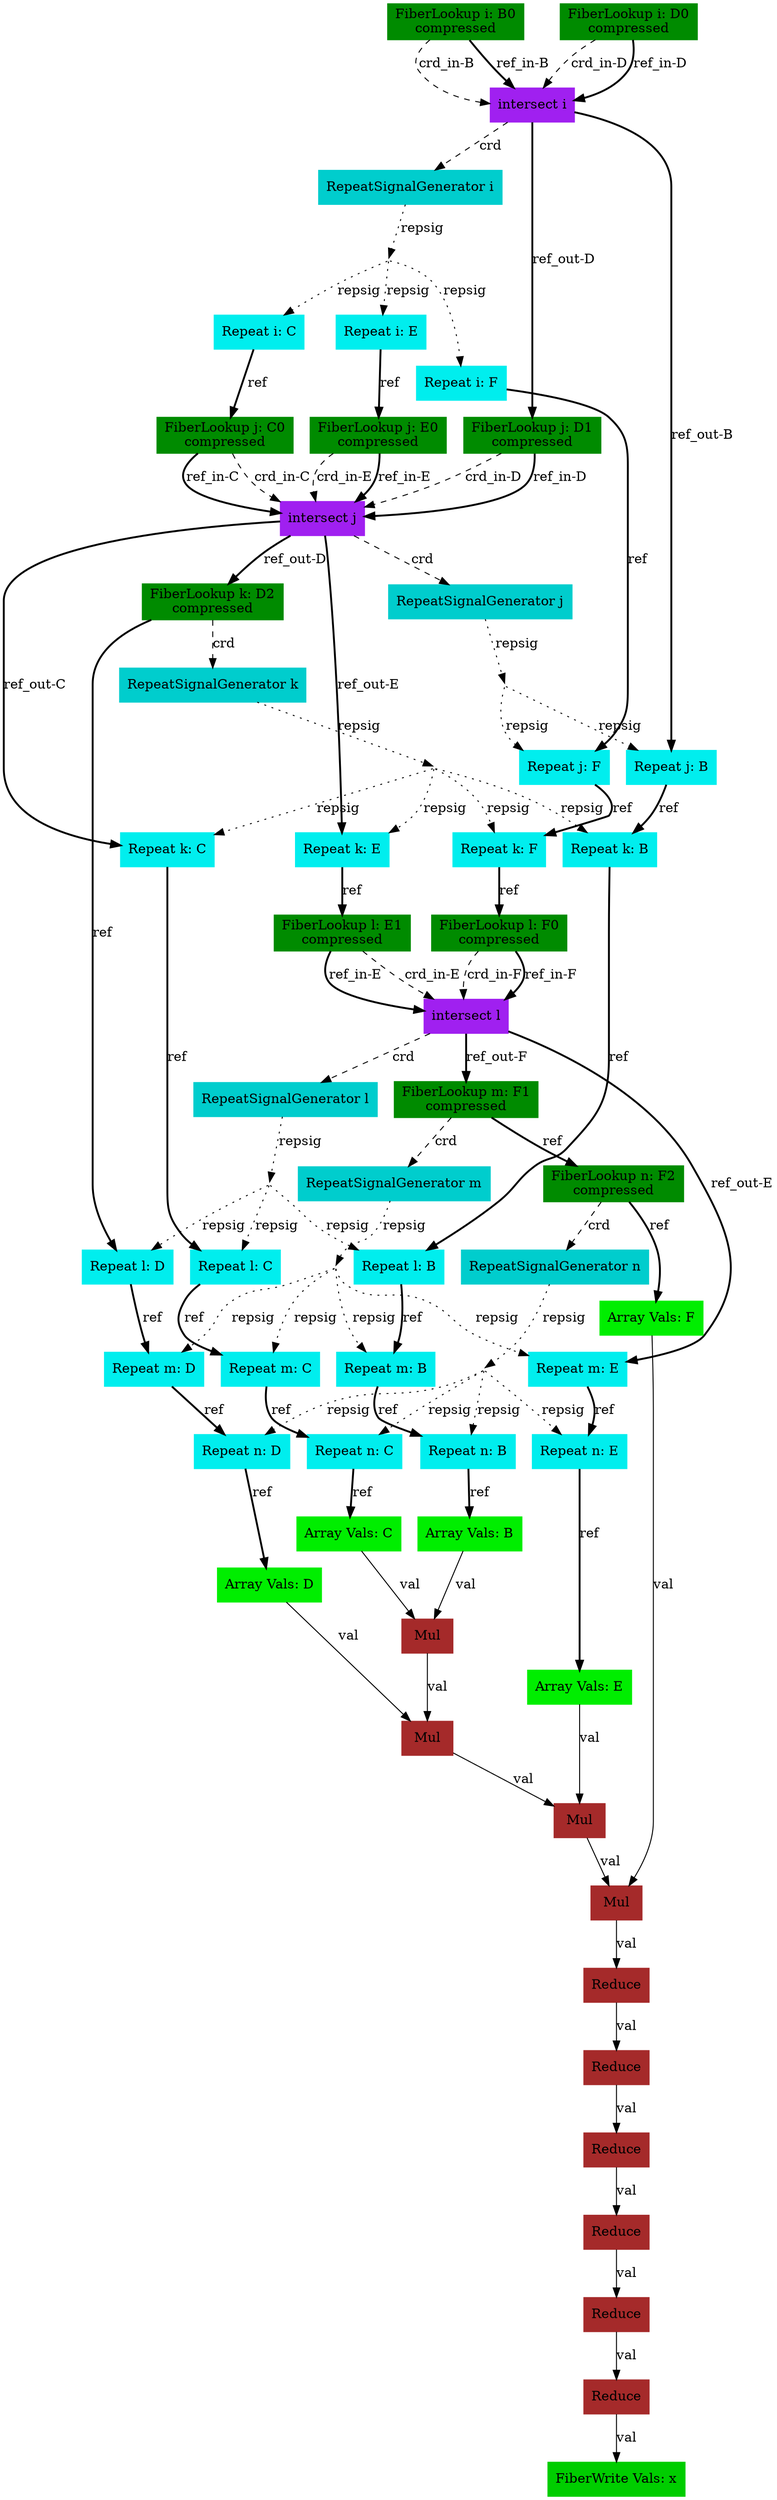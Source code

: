 digraph SAM {
    comment="x=none,B=s0,C=s0,D=sss012,E=ss01,F=sss012"
    59 [comment="type=fiberlookup,index=i,tensor=B,mode=0,format=compressed,src=true,root=true" label="FiberLookup i: B0\ncompressed" color=green4 shape=box style=filled type="fiberlookup" index="i" tensor="B" mode="0" format="compressed" src="true" root="true"]
    58 [comment="type=intersect,index=i" label="intersect i" color=purple shape=box style=filled type="intersect" index="i"]
    57 [comment="type=repsiggen,index=i" label="RepeatSignalGenerator i" color=cyan3 shape=box style=filled type="repsiggen" index="i"]
    56 [comment="type=broadcast" shape=point style=invis type="broadcast"]
    53 [comment="type=repeat,index=i,tensor=C,root=true" label="Repeat i: C" color=cyan2 shape=box style=filled type="repeat" index="i" tensor="C" root="true"]
    50 [comment="type=fiberlookup,index=j,tensor=C,mode=0,format=compressed,src=true,root=false" label="FiberLookup j: C0\ncompressed" color=green4 shape=box style=filled type="fiberlookup" index="j" tensor="C" mode="0" format="compressed" src="true" root="false"]
    49 [comment="type=intersect,index=j" label="intersect j" color=purple shape=box style=filled type="intersect" index="j"]
    48 [comment="type=repsiggen,index=j" label="RepeatSignalGenerator j" color=cyan3 shape=box style=filled type="repsiggen" index="j"]
    47 [comment="type=broadcast" shape=point style=invis type="broadcast"]
    45 [comment="type=repeat,index=j,tensor=B,root=false" label="Repeat j: B" color=cyan2 shape=box style=filled type="repeat" index="j" tensor="B" root="false"]
    38 [comment="type=repeat,index=k,tensor=B,root=false" label="Repeat k: B" color=cyan2 shape=box style=filled type="repeat" index="k" tensor="B" root="false"]
    30 [comment="type=repeat,index=l,tensor=B,root=false" label="Repeat l: B" color=cyan2 shape=box style=filled type="repeat" index="l" tensor="B" root="false"]
    23 [comment="type=repeat,index=m,tensor=B,root=false" label="Repeat m: B" color=cyan2 shape=box style=filled type="repeat" index="m" tensor="B" root="false"]
    16 [comment="type=repeat,index=n,tensor=B,root=false" label="Repeat n: B" color=cyan2 shape=box style=filled type="repeat" index="n" tensor="B" root="false"]
    11 [comment="type=arrayvals,tensor=B" label="Array Vals: B" color=green2 shape=box style=filled type="arrayvals" tensor="B"]
    10 [comment="type=mul" label="Mul" color=brown shape=box style=filled type="mul"]
    9 [comment="type=mul" label="Mul" color=brown shape=box style=filled type="mul"]
    8 [comment="type=mul" label="Mul" color=brown shape=box style=filled type="mul"]
    7 [comment="type=mul" label="Mul" color=brown shape=box style=filled type="mul"]
    6 [comment="type=reduce" label="Reduce" color=brown shape=box style=filled type="reduce"]
    5 [comment="type=reduce" label="Reduce" color=brown shape=box style=filled type="reduce"]
    4 [comment="type=reduce" label="Reduce" color=brown shape=box style=filled type="reduce"]
    3 [comment="type=reduce" label="Reduce" color=brown shape=box style=filled type="reduce"]
    2 [comment="type=reduce" label="Reduce" color=brown shape=box style=filled type="reduce"]
    1 [comment="type=reduce" label="Reduce" color=brown shape=box style=filled type="reduce"]
    0 [comment="type=fiberwrite,mode=vals,tensor=x,size=1,sink=true" label="FiberWrite Vals: x" color=green3 shape=box style=filled type="fiberwrite" tensor="x" mode="vals" size="1" sink="true"]
    46 [comment="type=repeat,index=j,tensor=F,root=false" label="Repeat j: F" color=cyan2 shape=box style=filled type="repeat" index="j" tensor="F" root="false"]
    41 [comment="type=repeat,index=k,tensor=F,root=false" label="Repeat k: F" color=cyan2 shape=box style=filled type="repeat" index="k" tensor="F" root="false"]
    37 [comment="type=fiberlookup,index=l,tensor=F,mode=0,format=compressed,src=true,root=false" label="FiberLookup l: F0\ncompressed" color=green4 shape=box style=filled type="fiberlookup" index="l" tensor="F" mode="0" format="compressed" src="true" root="false"]
    35 [comment="type=intersect,index=l" label="intersect l" color=purple shape=box style=filled type="intersect" index="l"]
    34 [comment="type=repsiggen,index=l" label="RepeatSignalGenerator l" color=cyan3 shape=box style=filled type="repsiggen" index="l"]
    33 [comment="type=broadcast" shape=point style=invis type="broadcast"]
    31 [comment="type=repeat,index=l,tensor=C,root=false" label="Repeat l: C" color=cyan2 shape=box style=filled type="repeat" index="l" tensor="C" root="false"]
    24 [comment="type=repeat,index=m,tensor=C,root=false" label="Repeat m: C" color=cyan2 shape=box style=filled type="repeat" index="m" tensor="C" root="false"]
    17 [comment="type=repeat,index=n,tensor=C,root=false" label="Repeat n: C" color=cyan2 shape=box style=filled type="repeat" index="n" tensor="C" root="false"]
    12 [comment="type=arrayvals,tensor=C" label="Array Vals: C" color=green2 shape=box style=filled type="arrayvals" tensor="C"]
    32 [comment="type=repeat,index=l,tensor=D,root=false" label="Repeat l: D" color=cyan2 shape=box style=filled type="repeat" index="l" tensor="D" root="false"]
    25 [comment="type=repeat,index=m,tensor=D,root=false" label="Repeat m: D" color=cyan2 shape=box style=filled type="repeat" index="m" tensor="D" root="false"]
    18 [comment="type=repeat,index=n,tensor=D,root=false" label="Repeat n: D" color=cyan2 shape=box style=filled type="repeat" index="n" tensor="D" root="false"]
    13 [comment="type=arrayvals,tensor=D" label="Array Vals: D" color=green2 shape=box style=filled type="arrayvals" tensor="D"]
    26 [comment="type=repeat,index=m,tensor=E,root=false" label="Repeat m: E" color=cyan2 shape=box style=filled type="repeat" index="m" tensor="E" root="false"]
    19 [comment="type=repeat,index=n,tensor=E,root=false" label="Repeat n: E" color=cyan2 shape=box style=filled type="repeat" index="n" tensor="E" root="false"]
    14 [comment="type=arrayvals,tensor=E" label="Array Vals: E" color=green2 shape=box style=filled type="arrayvals" tensor="E"]
    29 [comment="type=fiberlookup,index=m,tensor=F,mode=1,format=compressed,src=true,root=false" label="FiberLookup m: F1\ncompressed" color=green4 shape=box style=filled type="fiberlookup" index="m" tensor="F" mode="1" format="compressed" src="true" root="false"]
    28 [comment="type=repsiggen,index=m" label="RepeatSignalGenerator m" color=cyan3 shape=box style=filled type="repsiggen" index="m"]
    27 [comment="type=broadcast" shape=point style=invis type="broadcast"]
    22 [comment="type=fiberlookup,index=n,tensor=F,mode=2,format=compressed,src=true,root=false" label="FiberLookup n: F2\ncompressed" color=green4 shape=box style=filled type="fiberlookup" index="n" tensor="F" mode="2" format="compressed" src="true" root="false"]
    21 [comment="type=repsiggen,index=n" label="RepeatSignalGenerator n" color=cyan3 shape=box style=filled type="repsiggen" index="n"]
    20 [comment="type=broadcast" shape=point style=invis type="broadcast"]
    15 [comment="type=arrayvals,tensor=F" label="Array Vals: F" color=green2 shape=box style=filled type="arrayvals" tensor="F"]
    39 [comment="type=repeat,index=k,tensor=C,root=false" label="Repeat k: C" color=cyan2 shape=box style=filled type="repeat" index="k" tensor="C" root="false"]
    44 [comment="type=fiberlookup,index=k,tensor=D,mode=2,format=compressed,src=true,root=false" label="FiberLookup k: D2\ncompressed" color=green4 shape=box style=filled type="fiberlookup" index="k" tensor="D" mode="2" format="compressed" src="true" root="false"]
    43 [comment="type=repsiggen,index=k" label="RepeatSignalGenerator k" color=cyan3 shape=box style=filled type="repsiggen" index="k"]
    42 [comment="type=broadcast" shape=point style=invis type="broadcast"]
    40 [comment="type=repeat,index=k,tensor=E,root=false" label="Repeat k: E" color=cyan2 shape=box style=filled type="repeat" index="k" tensor="E" root="false"]
    36 [comment="type=fiberlookup,index=l,tensor=E,mode=1,format=compressed,src=true,root=false" label="FiberLookup l: E1\ncompressed" color=green4 shape=box style=filled type="fiberlookup" index="l" tensor="E" mode="1" format="compressed" src="true" root="false"]
    54 [comment="type=repeat,index=i,tensor=E,root=true" label="Repeat i: E" color=cyan2 shape=box style=filled type="repeat" index="i" tensor="E" root="true"]
    52 [comment="type=fiberlookup,index=j,tensor=E,mode=0,format=compressed,src=true,root=false" label="FiberLookup j: E0\ncompressed" color=green4 shape=box style=filled type="fiberlookup" index="j" tensor="E" mode="0" format="compressed" src="true" root="false"]
    55 [comment="type=repeat,index=i,tensor=F,root=true" label="Repeat i: F" color=cyan2 shape=box style=filled type="repeat" index="i" tensor="F" root="true"]
    51 [comment="type=fiberlookup,index=j,tensor=D,mode=1,format=compressed,src=true,root=false" label="FiberLookup j: D1\ncompressed" color=green4 shape=box style=filled type="fiberlookup" index="j" tensor="D" mode="1" format="compressed" src="true" root="false"]
    60 [comment="type=fiberlookup,index=i,tensor=D,mode=0,format=compressed,src=true,root=true" label="FiberLookup i: D0\ncompressed" color=green4 shape=box style=filled type="fiberlookup" index="i" tensor="D" mode="0" format="compressed" src="true" root="true"]
    59 -> 58 [label="crd_in-B" style=dashed type="crd" comment="in-B"]
    58 -> 57 [label="crd" style=dashed type="crd"]
    57 -> 56 [label="repsig" style=dotted type="repsig"]
    56 -> 53 [label="repsig" style=dotted type="repsig"]
    53 -> 50 [label="ref" style=bold type="ref"]
    50 -> 49 [label="crd_in-C" style=dashed type="crd" comment="in-C"]
    49 -> 48 [label="crd" style=dashed type="crd"]
    48 -> 47 [label="repsig" style=dotted type="repsig"]
    47 -> 45 [label="repsig" style=dotted type="repsig"]
    45 -> 38 [label="ref" style=bold type="ref"]
    38 -> 30 [label="ref" style=bold type="ref"]
    30 -> 23 [label="ref" style=bold type="ref"]
    23 -> 16 [label="ref" style=bold type="ref"]
    16 -> 11 [label="ref" style=bold type="ref"]
    11 -> 10 [label="val" type="val"]
    10 -> 9 [label="val" type="val"]
    9 -> 8 [label="val" type="val"]
    8 -> 7 [label="val" type="val"]
    7 -> 6 [label="val" type="val"]
    6 -> 5 [label="val" type="val"]
    5 -> 4 [label="val" type="val"]
    4 -> 3 [label="val" type="val"]
    3 -> 2 [label="val" type="val"]
    2 -> 1 [label="val" type="val"]
    1 -> 0 [label="val" type="val"]
    47 -> 46 [label="repsig" style=dotted type="repsig"]
    46 -> 41 [label="ref" style=bold type="ref"]
    41 -> 37 [label="ref" style=bold type="ref"]
    37 -> 35 [label="crd_in-F" style=dashed type="crd" comment="in-F"]
    35 -> 34 [label="crd" style=dashed type="crd"]
    34 -> 33 [label="repsig" style=dotted type="repsig"]
    33 -> 30 [label="repsig" style=dotted type="repsig"]
    33 -> 31 [label="repsig" style=dotted type="repsig"]
    31 -> 24 [label="ref" style=bold type="ref"]
    24 -> 17 [label="ref" style=bold type="ref"]
    17 -> 12 [label="ref" style=bold type="ref"]
    12 -> 10 [label="val" type="val"]
    33 -> 32 [label="repsig" style=dotted type="repsig"]
    32 -> 25 [label="ref" style=bold type="ref"]
    25 -> 18 [label="ref" style=bold type="ref"]
    18 -> 13 [label="ref" style=bold type="ref"]
    13 -> 9 [label="val" type="val"]
    35 -> 26 [label="ref_out-E" style=bold type="ref" comment="out-E"]
    26 -> 19 [label="ref" style=bold type="ref"]
    19 -> 14 [label="ref" style=bold type="ref"]
    14 -> 8 [label="val" type="val"]
    35 -> 29 [label="ref_out-F" style=bold type="ref" comment="out-F"]
    29 -> 28 [label="crd" style=dashed type="crd" comment=""]
    28 -> 27 [label="repsig" style=dotted type="repsig"]
    27 -> 23 [label="repsig" style=dotted type="repsig"]
    27 -> 24 [label="repsig" style=dotted type="repsig"]
    27 -> 25 [label="repsig" style=dotted type="repsig"]
    27 -> 26 [label="repsig" style=dotted type="repsig"]
    29 -> 22 [label="ref" style=bold type="ref" comment=""]
    22 -> 21 [label="crd" style=dashed type="crd" comment=""]
    21 -> 20 [label="repsig" style=dotted type="repsig"]
    20 -> 16 [label="repsig" style=dotted type="repsig"]
    20 -> 17 [label="repsig" style=dotted type="repsig"]
    20 -> 18 [label="repsig" style=dotted type="repsig"]
    20 -> 19 [label="repsig" style=dotted type="repsig"]
    22 -> 15 [label="ref" style=bold type="ref" comment=""]
    15 -> 7 [label="val" type="val"]
    37 -> 35 [label="ref_in-F" style=bold type="ref" comment="in-F"]
    49 -> 39 [label="ref_out-C" style=bold type="ref" comment="out-C"]
    39 -> 31 [label="ref" style=bold type="ref"]
    49 -> 44 [label="ref_out-D" style=bold type="ref" comment="out-D"]
    44 -> 43 [label="crd" style=dashed type="crd" comment=""]
    43 -> 42 [label="repsig" style=dotted type="repsig"]
    42 -> 38 [label="repsig" style=dotted type="repsig"]
    42 -> 39 [label="repsig" style=dotted type="repsig"]
    42 -> 40 [label="repsig" style=dotted type="repsig"]
    40 -> 36 [label="ref" style=bold type="ref"]
    36 -> 35 [label="crd_in-E" style=dashed type="crd" comment="in-E"]
    36 -> 35 [label="ref_in-E" style=bold type="ref" comment="in-E"]
    42 -> 41 [label="repsig" style=dotted type="repsig"]
    44 -> 32 [label="ref" style=bold type="ref" comment=""]
    49 -> 40 [label="ref_out-E" style=bold type="ref" comment="out-E"]
    50 -> 49 [label="ref_in-C" style=bold type="ref" comment="in-C"]
    56 -> 54 [label="repsig" style=dotted type="repsig"]
    54 -> 52 [label="ref" style=bold type="ref"]
    52 -> 49 [label="crd_in-E" style=dashed type="crd" comment="in-E"]
    52 -> 49 [label="ref_in-E" style=bold type="ref" comment="in-E"]
    56 -> 55 [label="repsig" style=dotted type="repsig"]
    55 -> 46 [label="ref" style=bold type="ref"]
    58 -> 45 [label="ref_out-B" style=bold type="ref" comment="out-B"]
    58 -> 51 [label="ref_out-D" style=bold type="ref" comment="out-D"]
    51 -> 49 [label="crd_in-D" style=dashed type="crd" comment="in-D"]
    51 -> 49 [label="ref_in-D" style=bold type="ref" comment="in-D"]
    59 -> 58 [label="ref_in-B" style=bold type="ref" comment="in-B"]
    60 -> 58 [label="crd_in-D" style=dashed type="crd" comment="in-D"]
    60 -> 58 [label="ref_in-D" style=bold type="ref" comment="in-D"]
}

